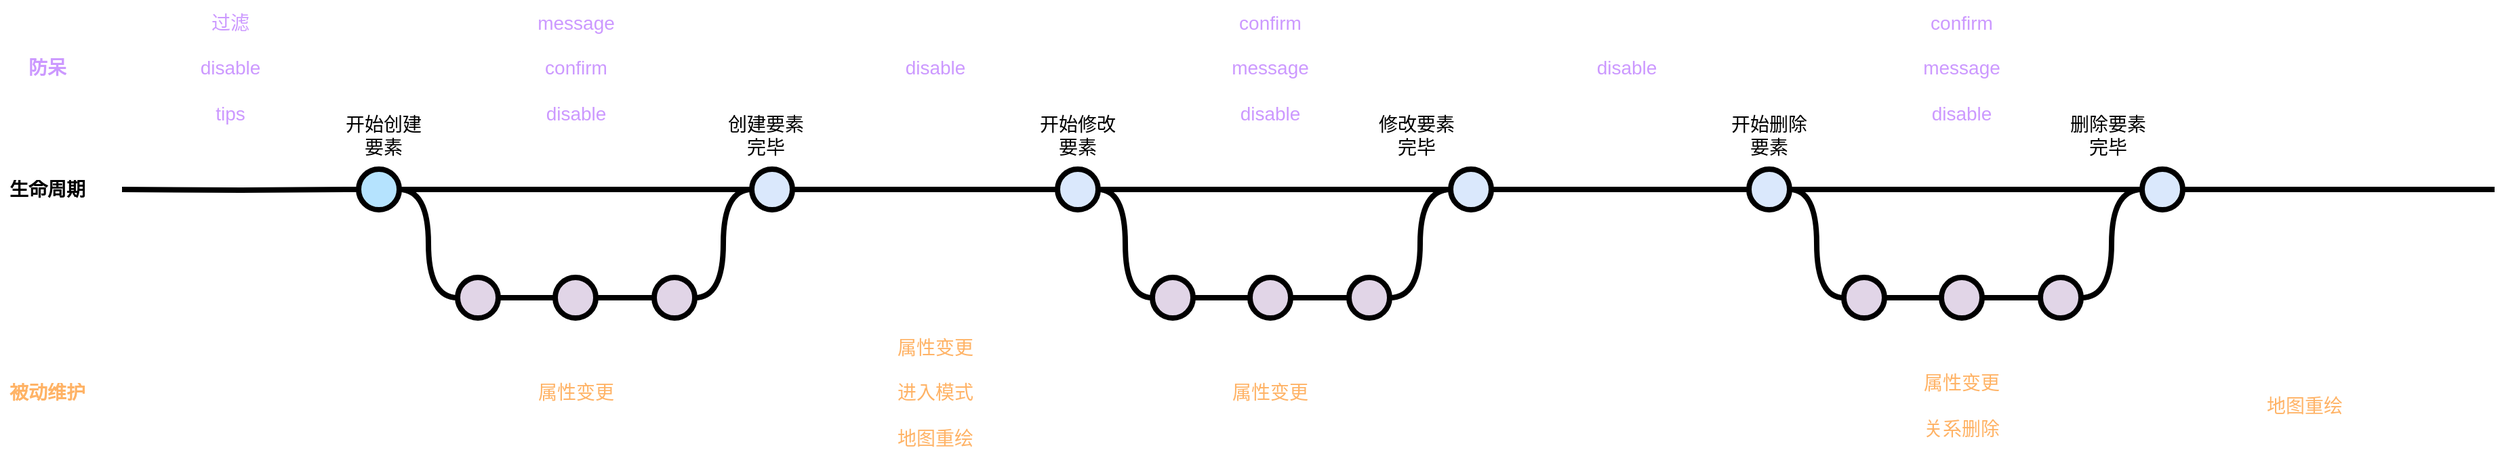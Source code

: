 <mxfile version="24.8.6">
  <diagram id="yPxyJZ8AM_hMuL3Unpa9" name="simple gitflow">
    <mxGraphModel dx="1793" dy="981" grid="1" gridSize="10" guides="1" tooltips="1" connect="1" arrows="1" fold="1" page="1" pageScale="1" pageWidth="1100" pageHeight="850" math="0" shadow="0">
      <root>
        <mxCell id="0" />
        <mxCell id="1" parent="0" />
        <mxCell id="9hBKPDzoitwpIBdzFDQ7-23" value="" style="edgeStyle=orthogonalEdgeStyle;rounded=0;html=1;jettySize=auto;orthogonalLoop=1;plain-blue;endArrow=none;endFill=0;strokeWidth=4;strokeColor=#000000;" parent="1" source="9hBKPDzoitwpIBdzFDQ7-25" target="9hBKPDzoitwpIBdzFDQ7-26" edge="1">
          <mxGeometry x="304.5" y="180" as="geometry" />
        </mxCell>
        <mxCell id="9hBKPDzoitwpIBdzFDQ7-24" style="edgeStyle=orthogonalEdgeStyle;curved=1;rounded=0;html=1;exitX=1;exitY=0.5;exitPerimeter=0;entryX=0;entryY=0.5;entryPerimeter=0;endArrow=none;endFill=0;jettySize=auto;orthogonalLoop=1;strokeWidth=4;fontSize=15;" parent="1" source="9hBKPDzoitwpIBdzFDQ7-25" target="9hBKPDzoitwpIBdzFDQ7-30" edge="1">
          <mxGeometry relative="1" as="geometry" />
        </mxCell>
        <mxCell id="9hBKPDzoitwpIBdzFDQ7-25" value="" style="verticalLabelPosition=bottom;verticalAlign=top;html=1;strokeWidth=4;shape=mxgraph.flowchart.on-page_reference;plain-blue;gradientColor=none;fillColor=#B5E3Fe;strokeColor=#000000;" parent="1" vertex="1">
          <mxGeometry x="274.5" y="165" width="30" height="30" as="geometry" />
        </mxCell>
        <mxCell id="9hBKPDzoitwpIBdzFDQ7-41" value="" style="edgeStyle=orthogonalEdgeStyle;curved=1;rounded=0;orthogonalLoop=1;jettySize=auto;html=1;endArrow=none;endFill=0;strokeWidth=4;fontFamily=Courier New;fontSize=16;" parent="1" source="9hBKPDzoitwpIBdzFDQ7-26" target="9hBKPDzoitwpIBdzFDQ7-40" edge="1">
          <mxGeometry relative="1" as="geometry" />
        </mxCell>
        <mxCell id="9hBKPDzoitwpIBdzFDQ7-26" value="" style="verticalLabelPosition=bottom;verticalAlign=top;html=1;strokeWidth=4;shape=mxgraph.flowchart.on-page_reference;plain-blue;gradientColor=none;strokeColor=#000000;" parent="1" vertex="1">
          <mxGeometry x="564.5" y="165" width="30" height="30" as="geometry" />
        </mxCell>
        <mxCell id="9hBKPDzoitwpIBdzFDQ7-52" value="" style="edgeStyle=orthogonalEdgeStyle;curved=1;rounded=0;orthogonalLoop=1;jettySize=auto;html=1;endArrow=none;endFill=0;strokeWidth=4;fontFamily=Courier New;fontSize=16;entryX=0;entryY=0.5;entryDx=0;entryDy=0;entryPerimeter=0;" parent="1" source="9hBKPDzoitwpIBdzFDQ7-40" target="Zibks7oO6CO59rUKJ-Bq-6" edge="1">
          <mxGeometry relative="1" as="geometry">
            <mxPoint x="936.75" y="260" as="targetPoint" />
          </mxGeometry>
        </mxCell>
        <mxCell id="9hBKPDzoitwpIBdzFDQ7-40" value="" style="verticalLabelPosition=bottom;verticalAlign=top;html=1;strokeWidth=4;shape=mxgraph.flowchart.on-page_reference;plain-blue;gradientColor=none;strokeColor=#000000;" parent="1" vertex="1">
          <mxGeometry x="790" y="165" width="30" height="30" as="geometry" />
        </mxCell>
        <mxCell id="9hBKPDzoitwpIBdzFDQ7-56" value="" style="edgeStyle=orthogonalEdgeStyle;curved=1;rounded=0;orthogonalLoop=1;jettySize=auto;html=1;endArrow=none;endFill=0;strokeWidth=4;fontFamily=Courier New;fontSize=16;exitX=1;exitY=0.5;exitDx=0;exitDy=0;exitPerimeter=0;" parent="1" source="9hBKPDzoitwpIBdzFDQ7-40" target="9hBKPDzoitwpIBdzFDQ7-55" edge="1">
          <mxGeometry relative="1" as="geometry">
            <mxPoint x="1010" y="180" as="sourcePoint" />
          </mxGeometry>
        </mxCell>
        <mxCell id="9hBKPDzoitwpIBdzFDQ7-55" value="" style="verticalLabelPosition=bottom;verticalAlign=top;html=1;strokeWidth=4;shape=mxgraph.flowchart.on-page_reference;plain-blue;gradientColor=none;strokeColor=#000000;" parent="1" vertex="1">
          <mxGeometry x="1080" y="165" width="30" height="30" as="geometry" />
        </mxCell>
        <mxCell id="9hBKPDzoitwpIBdzFDQ7-27" value="" style="edgeStyle=orthogonalEdgeStyle;rounded=0;html=1;jettySize=auto;orthogonalLoop=1;strokeWidth=4;endArrow=none;endFill=0;" parent="1" target="9hBKPDzoitwpIBdzFDQ7-25" edge="1">
          <mxGeometry x="204.5" y="180" as="geometry">
            <mxPoint x="100" y="180" as="sourcePoint" />
          </mxGeometry>
        </mxCell>
        <mxCell id="9hBKPDzoitwpIBdzFDQ7-28" value="生命周期" style="text;html=1;strokeColor=none;fillColor=none;align=center;verticalAlign=middle;whiteSpace=wrap;overflow=hidden;fontSize=14;fontStyle=1;fontFamily=Courier New;" parent="1" vertex="1">
          <mxGeometry x="10" y="170" width="70" height="20" as="geometry" />
        </mxCell>
        <mxCell id="9hBKPDzoitwpIBdzFDQ7-29" style="edgeStyle=orthogonalEdgeStyle;curved=1;rounded=0;html=1;exitX=1;exitY=0.5;exitPerimeter=0;entryX=0;entryY=0.5;entryPerimeter=0;endArrow=none;endFill=0;jettySize=auto;orthogonalLoop=1;strokeWidth=4;fontSize=15;" parent="1" source="9hBKPDzoitwpIBdzFDQ7-30" target="9hBKPDzoitwpIBdzFDQ7-32" edge="1">
          <mxGeometry relative="1" as="geometry" />
        </mxCell>
        <mxCell id="9hBKPDzoitwpIBdzFDQ7-30" value="" style="verticalLabelPosition=bottom;verticalAlign=top;html=1;strokeWidth=4;shape=mxgraph.flowchart.on-page_reference;plain-purple;gradientColor=none;strokeColor=#000000;" parent="1" vertex="1">
          <mxGeometry x="347.5" y="245" width="30" height="30" as="geometry" />
        </mxCell>
        <mxCell id="9hBKPDzoitwpIBdzFDQ7-31" style="edgeStyle=orthogonalEdgeStyle;curved=1;rounded=0;html=1;exitX=1;exitY=0.5;exitPerimeter=0;entryX=0;entryY=0.5;entryPerimeter=0;endArrow=none;endFill=0;jettySize=auto;orthogonalLoop=1;strokeWidth=4;fontSize=15;" parent="1" source="9hBKPDzoitwpIBdzFDQ7-32" target="9hBKPDzoitwpIBdzFDQ7-34" edge="1">
          <mxGeometry relative="1" as="geometry" />
        </mxCell>
        <mxCell id="9hBKPDzoitwpIBdzFDQ7-32" value="" style="verticalLabelPosition=bottom;verticalAlign=top;html=1;strokeWidth=4;shape=mxgraph.flowchart.on-page_reference;plain-purple;gradientColor=none;strokeColor=#000000;" parent="1" vertex="1">
          <mxGeometry x="419.5" y="245" width="30" height="30" as="geometry" />
        </mxCell>
        <mxCell id="9hBKPDzoitwpIBdzFDQ7-33" style="edgeStyle=orthogonalEdgeStyle;curved=1;rounded=0;html=1;exitX=1;exitY=0.5;exitPerimeter=0;entryX=0;entryY=0.5;entryPerimeter=0;endArrow=none;endFill=0;jettySize=auto;orthogonalLoop=1;strokeWidth=4;fontSize=15;" parent="1" source="9hBKPDzoitwpIBdzFDQ7-34" target="9hBKPDzoitwpIBdzFDQ7-26" edge="1">
          <mxGeometry relative="1" as="geometry" />
        </mxCell>
        <mxCell id="9hBKPDzoitwpIBdzFDQ7-34" value="" style="verticalLabelPosition=bottom;verticalAlign=top;html=1;strokeWidth=4;shape=mxgraph.flowchart.on-page_reference;plain-purple;gradientColor=none;strokeColor=#000000;" parent="1" vertex="1">
          <mxGeometry x="492.5" y="245" width="30" height="30" as="geometry" />
        </mxCell>
        <mxCell id="9hBKPDzoitwpIBdzFDQ7-39" value="开始创建要素" style="text;html=1;strokeColor=none;fillColor=none;align=center;verticalAlign=middle;whiteSpace=wrap;overflow=hidden;fontSize=14;" parent="1" vertex="1">
          <mxGeometry x="258.38" y="120" width="70" height="40" as="geometry" />
        </mxCell>
        <mxCell id="9hBKPDzoitwpIBdzFDQ7-54" value="" style="edgeStyle=orthogonalEdgeStyle;curved=1;rounded=0;orthogonalLoop=1;jettySize=auto;html=1;endArrow=none;endFill=0;strokeWidth=4;fontFamily=Courier New;fontSize=16;entryX=0;entryY=0.5;entryDx=0;entryDy=0;entryPerimeter=0;exitX=1;exitY=0.5;exitDx=0;exitDy=0;exitPerimeter=0;" parent="1" source="Zibks7oO6CO59rUKJ-Bq-9" target="9hBKPDzoitwpIBdzFDQ7-55" edge="1">
          <mxGeometry relative="1" as="geometry">
            <mxPoint x="1012.25" y="260" as="targetPoint" />
            <mxPoint x="966.75" y="260" as="sourcePoint" />
          </mxGeometry>
        </mxCell>
        <mxCell id="Zibks7oO6CO59rUKJ-Bq-1" value="创建要素完毕" style="text;html=1;strokeColor=none;fillColor=none;align=center;verticalAlign=middle;whiteSpace=wrap;overflow=hidden;fontSize=14;" vertex="1" parent="1">
          <mxGeometry x="540" y="120" width="70" height="40" as="geometry" />
        </mxCell>
        <mxCell id="Zibks7oO6CO59rUKJ-Bq-3" value="开始修改要素" style="text;html=1;strokeColor=none;fillColor=none;align=center;verticalAlign=middle;whiteSpace=wrap;overflow=hidden;fontSize=14;" vertex="1" parent="1">
          <mxGeometry x="770" y="120" width="70" height="40" as="geometry" />
        </mxCell>
        <mxCell id="Zibks7oO6CO59rUKJ-Bq-4" value="修改要素完毕" style="text;html=1;strokeColor=none;fillColor=none;align=center;verticalAlign=middle;whiteSpace=wrap;overflow=hidden;fontSize=14;" vertex="1" parent="1">
          <mxGeometry x="1020" y="120" width="70" height="40" as="geometry" />
        </mxCell>
        <mxCell id="Zibks7oO6CO59rUKJ-Bq-5" style="edgeStyle=orthogonalEdgeStyle;curved=1;rounded=0;html=1;exitX=1;exitY=0.5;exitPerimeter=0;entryX=0;entryY=0.5;entryPerimeter=0;endArrow=none;endFill=0;jettySize=auto;orthogonalLoop=1;strokeWidth=4;fontSize=15;" edge="1" parent="1" source="Zibks7oO6CO59rUKJ-Bq-6" target="Zibks7oO6CO59rUKJ-Bq-8">
          <mxGeometry relative="1" as="geometry" />
        </mxCell>
        <mxCell id="Zibks7oO6CO59rUKJ-Bq-6" value="" style="verticalLabelPosition=bottom;verticalAlign=top;html=1;strokeWidth=4;shape=mxgraph.flowchart.on-page_reference;plain-purple;gradientColor=none;strokeColor=#000000;" vertex="1" parent="1">
          <mxGeometry x="860" y="245" width="30" height="30" as="geometry" />
        </mxCell>
        <mxCell id="Zibks7oO6CO59rUKJ-Bq-7" style="edgeStyle=orthogonalEdgeStyle;curved=1;rounded=0;html=1;exitX=1;exitY=0.5;exitPerimeter=0;entryX=0;entryY=0.5;entryPerimeter=0;endArrow=none;endFill=0;jettySize=auto;orthogonalLoop=1;strokeWidth=4;fontSize=15;" edge="1" parent="1" source="Zibks7oO6CO59rUKJ-Bq-8" target="Zibks7oO6CO59rUKJ-Bq-9">
          <mxGeometry relative="1" as="geometry" />
        </mxCell>
        <mxCell id="Zibks7oO6CO59rUKJ-Bq-8" value="" style="verticalLabelPosition=bottom;verticalAlign=top;html=1;strokeWidth=4;shape=mxgraph.flowchart.on-page_reference;plain-purple;gradientColor=none;strokeColor=#000000;" vertex="1" parent="1">
          <mxGeometry x="932" y="245" width="30" height="30" as="geometry" />
        </mxCell>
        <mxCell id="Zibks7oO6CO59rUKJ-Bq-9" value="" style="verticalLabelPosition=bottom;verticalAlign=top;html=1;strokeWidth=4;shape=mxgraph.flowchart.on-page_reference;plain-purple;gradientColor=none;strokeColor=#000000;" vertex="1" parent="1">
          <mxGeometry x="1005" y="245" width="30" height="30" as="geometry" />
        </mxCell>
        <mxCell id="Zibks7oO6CO59rUKJ-Bq-10" value="" style="edgeStyle=orthogonalEdgeStyle;curved=1;rounded=0;orthogonalLoop=1;jettySize=auto;html=1;endArrow=none;endFill=0;strokeWidth=4;fontFamily=Courier New;fontSize=16;entryX=0;entryY=0.5;entryDx=0;entryDy=0;entryPerimeter=0;" edge="1" parent="1" source="Zibks7oO6CO59rUKJ-Bq-11" target="Zibks7oO6CO59rUKJ-Bq-18">
          <mxGeometry relative="1" as="geometry">
            <mxPoint x="1446.75" y="260" as="targetPoint" />
          </mxGeometry>
        </mxCell>
        <mxCell id="Zibks7oO6CO59rUKJ-Bq-11" value="" style="verticalLabelPosition=bottom;verticalAlign=top;html=1;strokeWidth=4;shape=mxgraph.flowchart.on-page_reference;plain-blue;gradientColor=none;strokeColor=#000000;" vertex="1" parent="1">
          <mxGeometry x="1300" y="165" width="30" height="30" as="geometry" />
        </mxCell>
        <mxCell id="Zibks7oO6CO59rUKJ-Bq-12" value="" style="edgeStyle=orthogonalEdgeStyle;curved=1;rounded=0;orthogonalLoop=1;jettySize=auto;html=1;endArrow=none;endFill=0;strokeWidth=4;fontFamily=Courier New;fontSize=16;exitX=1;exitY=0.5;exitDx=0;exitDy=0;exitPerimeter=0;" edge="1" parent="1" source="Zibks7oO6CO59rUKJ-Bq-11" target="Zibks7oO6CO59rUKJ-Bq-13">
          <mxGeometry relative="1" as="geometry">
            <mxPoint x="1520" y="180" as="sourcePoint" />
          </mxGeometry>
        </mxCell>
        <mxCell id="Zibks7oO6CO59rUKJ-Bq-13" value="" style="verticalLabelPosition=bottom;verticalAlign=top;html=1;strokeWidth=4;shape=mxgraph.flowchart.on-page_reference;plain-blue;gradientColor=none;strokeColor=#000000;" vertex="1" parent="1">
          <mxGeometry x="1590" y="165" width="30" height="30" as="geometry" />
        </mxCell>
        <mxCell id="Zibks7oO6CO59rUKJ-Bq-14" value="" style="edgeStyle=orthogonalEdgeStyle;curved=1;rounded=0;orthogonalLoop=1;jettySize=auto;html=1;endArrow=none;endFill=0;strokeWidth=4;fontFamily=Courier New;fontSize=16;entryX=0;entryY=0.5;entryDx=0;entryDy=0;entryPerimeter=0;exitX=1;exitY=0.5;exitDx=0;exitDy=0;exitPerimeter=0;" edge="1" parent="1" source="Zibks7oO6CO59rUKJ-Bq-21" target="Zibks7oO6CO59rUKJ-Bq-13">
          <mxGeometry relative="1" as="geometry">
            <mxPoint x="1522.25" y="260" as="targetPoint" />
            <mxPoint x="1476.75" y="260" as="sourcePoint" />
          </mxGeometry>
        </mxCell>
        <mxCell id="Zibks7oO6CO59rUKJ-Bq-15" value="开始删除要素" style="text;html=1;strokeColor=none;fillColor=none;align=center;verticalAlign=middle;whiteSpace=wrap;overflow=hidden;fontSize=14;" vertex="1" parent="1">
          <mxGeometry x="1280" y="120" width="70" height="40" as="geometry" />
        </mxCell>
        <mxCell id="Zibks7oO6CO59rUKJ-Bq-16" value="删除要素完毕" style="text;html=1;strokeColor=none;fillColor=none;align=center;verticalAlign=middle;whiteSpace=wrap;overflow=hidden;fontSize=14;" vertex="1" parent="1">
          <mxGeometry x="1530" y="120" width="70" height="40" as="geometry" />
        </mxCell>
        <mxCell id="Zibks7oO6CO59rUKJ-Bq-17" style="edgeStyle=orthogonalEdgeStyle;curved=1;rounded=0;html=1;exitX=1;exitY=0.5;exitPerimeter=0;entryX=0;entryY=0.5;entryPerimeter=0;endArrow=none;endFill=0;jettySize=auto;orthogonalLoop=1;strokeWidth=4;fontSize=15;" edge="1" parent="1" source="Zibks7oO6CO59rUKJ-Bq-18" target="Zibks7oO6CO59rUKJ-Bq-20">
          <mxGeometry relative="1" as="geometry" />
        </mxCell>
        <mxCell id="Zibks7oO6CO59rUKJ-Bq-18" value="" style="verticalLabelPosition=bottom;verticalAlign=top;html=1;strokeWidth=4;shape=mxgraph.flowchart.on-page_reference;plain-purple;gradientColor=none;strokeColor=#000000;" vertex="1" parent="1">
          <mxGeometry x="1370" y="245" width="30" height="30" as="geometry" />
        </mxCell>
        <mxCell id="Zibks7oO6CO59rUKJ-Bq-19" style="edgeStyle=orthogonalEdgeStyle;curved=1;rounded=0;html=1;exitX=1;exitY=0.5;exitPerimeter=0;entryX=0;entryY=0.5;entryPerimeter=0;endArrow=none;endFill=0;jettySize=auto;orthogonalLoop=1;strokeWidth=4;fontSize=15;" edge="1" parent="1" source="Zibks7oO6CO59rUKJ-Bq-20" target="Zibks7oO6CO59rUKJ-Bq-21">
          <mxGeometry relative="1" as="geometry" />
        </mxCell>
        <mxCell id="Zibks7oO6CO59rUKJ-Bq-20" value="" style="verticalLabelPosition=bottom;verticalAlign=top;html=1;strokeWidth=4;shape=mxgraph.flowchart.on-page_reference;plain-purple;gradientColor=none;strokeColor=#000000;" vertex="1" parent="1">
          <mxGeometry x="1442" y="245" width="30" height="30" as="geometry" />
        </mxCell>
        <mxCell id="Zibks7oO6CO59rUKJ-Bq-21" value="" style="verticalLabelPosition=bottom;verticalAlign=top;html=1;strokeWidth=4;shape=mxgraph.flowchart.on-page_reference;plain-purple;gradientColor=none;strokeColor=#000000;" vertex="1" parent="1">
          <mxGeometry x="1515" y="245" width="30" height="30" as="geometry" />
        </mxCell>
        <mxCell id="Zibks7oO6CO59rUKJ-Bq-22" value="" style="edgeStyle=orthogonalEdgeStyle;curved=1;rounded=0;orthogonalLoop=1;jettySize=auto;html=1;endArrow=none;endFill=0;strokeWidth=4;fontFamily=Courier New;fontSize=16;exitX=1;exitY=0.5;exitDx=0;exitDy=0;exitPerimeter=0;entryX=0;entryY=0.5;entryDx=0;entryDy=0;entryPerimeter=0;" edge="1" parent="1" source="9hBKPDzoitwpIBdzFDQ7-55" target="Zibks7oO6CO59rUKJ-Bq-11">
          <mxGeometry relative="1" as="geometry">
            <mxPoint x="1130" y="230" as="sourcePoint" />
            <mxPoint x="1390" y="230" as="targetPoint" />
          </mxGeometry>
        </mxCell>
        <mxCell id="Zibks7oO6CO59rUKJ-Bq-23" value="" style="edgeStyle=orthogonalEdgeStyle;curved=1;rounded=0;orthogonalLoop=1;jettySize=auto;html=1;endArrow=none;endFill=0;strokeWidth=4;fontFamily=Courier New;fontSize=16;exitX=1;exitY=0.5;exitDx=0;exitDy=0;exitPerimeter=0;" edge="1" parent="1" source="Zibks7oO6CO59rUKJ-Bq-13">
          <mxGeometry relative="1" as="geometry">
            <mxPoint x="1630" y="179.5" as="sourcePoint" />
            <mxPoint x="1850" y="180" as="targetPoint" />
          </mxGeometry>
        </mxCell>
        <mxCell id="Zibks7oO6CO59rUKJ-Bq-24" value="防呆" style="text;html=1;strokeColor=none;fillColor=none;align=center;verticalAlign=middle;whiteSpace=wrap;overflow=hidden;fontSize=14;fontStyle=1;fontFamily=Courier New;fontColor=#CC99FF;" vertex="1" parent="1">
          <mxGeometry x="10" y="80" width="70" height="20" as="geometry" />
        </mxCell>
        <mxCell id="Zibks7oO6CO59rUKJ-Bq-25" value="被动维护" style="text;html=1;strokeColor=none;fillColor=none;align=center;verticalAlign=middle;whiteSpace=wrap;overflow=hidden;fontSize=14;fontStyle=1;fontFamily=Courier New;fontColor=#FFB366;" vertex="1" parent="1">
          <mxGeometry x="10" y="320" width="70" height="20" as="geometry" />
        </mxCell>
        <mxCell id="Zibks7oO6CO59rUKJ-Bq-26" value="&lt;font style=&quot;font-size: 14px;&quot;&gt;过滤&lt;br&gt;&lt;br&gt;disable&lt;/font&gt;&lt;div style=&quot;font-size: 14px;&quot;&gt;&lt;font style=&quot;font-size: 14px;&quot;&gt;&lt;br&gt;&lt;/font&gt;&lt;/div&gt;&lt;div style=&quot;font-size: 14px;&quot;&gt;&lt;font style=&quot;font-size: 14px;&quot;&gt;tips&lt;/font&gt;&lt;/div&gt;" style="text;html=1;align=center;verticalAlign=middle;whiteSpace=wrap;rounded=0;fontColor=#CC99FF;" vertex="1" parent="1">
          <mxGeometry x="150" y="40" width="60" height="100" as="geometry" />
        </mxCell>
        <mxCell id="Zibks7oO6CO59rUKJ-Bq-27" value="&lt;span style=&quot;font-size: 14px;&quot;&gt;message&lt;/span&gt;&lt;div&gt;&lt;span style=&quot;font-size: 14px;&quot;&gt;&lt;br&gt;&lt;/span&gt;&lt;/div&gt;&lt;div&gt;&lt;span style=&quot;font-size: 14px;&quot;&gt;confirm&lt;/span&gt;&lt;/div&gt;&lt;div&gt;&lt;span style=&quot;font-size: 14px;&quot;&gt;&lt;br&gt;&lt;/span&gt;&lt;/div&gt;&lt;div&gt;&lt;span style=&quot;font-size: 14px;&quot;&gt;disable&lt;/span&gt;&lt;/div&gt;" style="text;html=1;align=center;verticalAlign=middle;whiteSpace=wrap;rounded=0;fontColor=#CC99FF;" vertex="1" parent="1">
          <mxGeometry x="404.5" y="40" width="60" height="100" as="geometry" />
        </mxCell>
        <mxCell id="Zibks7oO6CO59rUKJ-Bq-28" value="&lt;span style=&quot;font-size: 14px;&quot;&gt;disable&lt;/span&gt;" style="text;html=1;align=center;verticalAlign=middle;whiteSpace=wrap;rounded=0;fontColor=#CC99FF;" vertex="1" parent="1">
          <mxGeometry x="670" y="40" width="60" height="100" as="geometry" />
        </mxCell>
        <mxCell id="Zibks7oO6CO59rUKJ-Bq-29" value="&lt;span style=&quot;font-size: 14px;&quot;&gt;confirm&lt;/span&gt;&lt;div&gt;&lt;span style=&quot;font-size: 14px;&quot;&gt;&lt;br&gt;&lt;/span&gt;&lt;/div&gt;&lt;div&gt;&lt;span style=&quot;font-size: 14px;&quot;&gt;message&lt;/span&gt;&lt;/div&gt;&lt;div&gt;&lt;span style=&quot;font-size: 14px;&quot;&gt;&lt;br&gt;&lt;/span&gt;&lt;/div&gt;&lt;div&gt;&lt;span style=&quot;font-size: 14px;&quot;&gt;disable&lt;/span&gt;&lt;/div&gt;" style="text;html=1;align=center;verticalAlign=middle;whiteSpace=wrap;rounded=0;fontColor=#CC99FF;" vertex="1" parent="1">
          <mxGeometry x="917" y="40" width="60" height="100" as="geometry" />
        </mxCell>
        <mxCell id="Zibks7oO6CO59rUKJ-Bq-30" value="&lt;span style=&quot;font-size: 14px;&quot;&gt;disable&lt;/span&gt;" style="text;html=1;align=center;verticalAlign=middle;whiteSpace=wrap;rounded=0;fontColor=#CC99FF;" vertex="1" parent="1">
          <mxGeometry x="1180" y="40" width="60" height="100" as="geometry" />
        </mxCell>
        <mxCell id="Zibks7oO6CO59rUKJ-Bq-32" value="&lt;span style=&quot;font-size: 14px;&quot;&gt;confirm&lt;/span&gt;&lt;div&gt;&lt;span style=&quot;font-size: 14px;&quot;&gt;&lt;br&gt;&lt;/span&gt;&lt;/div&gt;&lt;div&gt;&lt;span style=&quot;font-size: 14px;&quot;&gt;message&lt;/span&gt;&lt;/div&gt;&lt;div&gt;&lt;span style=&quot;font-size: 14px;&quot;&gt;&lt;br&gt;&lt;/span&gt;&lt;/div&gt;&lt;div&gt;&lt;span style=&quot;font-size: 14px;&quot;&gt;disable&lt;/span&gt;&lt;/div&gt;" style="text;html=1;align=center;verticalAlign=middle;whiteSpace=wrap;rounded=0;fontColor=#CC99FF;" vertex="1" parent="1">
          <mxGeometry x="1427" y="40" width="60" height="100" as="geometry" />
        </mxCell>
        <mxCell id="Zibks7oO6CO59rUKJ-Bq-33" value="&lt;font color=&quot;#ffb366&quot;&gt;&lt;span style=&quot;font-size: 14px;&quot;&gt;属性变更&lt;/span&gt;&lt;/font&gt;" style="text;html=1;align=center;verticalAlign=middle;whiteSpace=wrap;rounded=0;fontColor=#CC99FF;" vertex="1" parent="1">
          <mxGeometry x="404.5" y="280" width="60" height="100" as="geometry" />
        </mxCell>
        <mxCell id="Zibks7oO6CO59rUKJ-Bq-34" value="&lt;font color=&quot;#ffb366&quot;&gt;&lt;span style=&quot;font-size: 14px;&quot;&gt;属性变更&lt;/span&gt;&lt;/font&gt;&lt;div&gt;&lt;font color=&quot;#ffb366&quot;&gt;&lt;span style=&quot;font-size: 14px;&quot;&gt;&lt;br&gt;&lt;/span&gt;&lt;/font&gt;&lt;/div&gt;&lt;div&gt;&lt;font color=&quot;#ffb366&quot;&gt;&lt;span style=&quot;font-size: 14px;&quot;&gt;进入模式&lt;/span&gt;&lt;/font&gt;&lt;/div&gt;&lt;div&gt;&lt;font color=&quot;#ffb366&quot;&gt;&lt;span style=&quot;font-size: 14px;&quot;&gt;&lt;br&gt;&lt;/span&gt;&lt;/font&gt;&lt;/div&gt;&lt;div&gt;&lt;font color=&quot;#ffb366&quot;&gt;&lt;span style=&quot;font-size: 14px;&quot;&gt;地图重绘&lt;/span&gt;&lt;/font&gt;&lt;/div&gt;" style="text;html=1;align=center;verticalAlign=middle;whiteSpace=wrap;rounded=0;fontColor=#CC99FF;" vertex="1" parent="1">
          <mxGeometry x="670" y="280" width="60" height="100" as="geometry" />
        </mxCell>
        <mxCell id="Zibks7oO6CO59rUKJ-Bq-35" value="&lt;font color=&quot;#ffb366&quot;&gt;&lt;span style=&quot;font-size: 14px;&quot;&gt;属性变更&lt;/span&gt;&lt;/font&gt;" style="text;html=1;align=center;verticalAlign=middle;whiteSpace=wrap;rounded=0;fontColor=#CC99FF;" vertex="1" parent="1">
          <mxGeometry x="917" y="280" width="60" height="100" as="geometry" />
        </mxCell>
        <mxCell id="Zibks7oO6CO59rUKJ-Bq-36" value="&lt;font color=&quot;#ffb366&quot;&gt;&lt;span style=&quot;font-size: 14px;&quot;&gt;属性变更&lt;/span&gt;&lt;/font&gt;&lt;div&gt;&lt;font color=&quot;#ffb366&quot;&gt;&lt;span style=&quot;font-size: 14px;&quot;&gt;&lt;br&gt;&lt;/span&gt;&lt;/font&gt;&lt;/div&gt;&lt;div&gt;&lt;font color=&quot;#ffb366&quot;&gt;&lt;span style=&quot;font-size: 14px;&quot;&gt;关系删除&lt;/span&gt;&lt;/font&gt;&lt;/div&gt;" style="text;html=1;align=center;verticalAlign=middle;whiteSpace=wrap;rounded=0;fontColor=#CC99FF;" vertex="1" parent="1">
          <mxGeometry x="1427" y="290" width="60" height="100" as="geometry" />
        </mxCell>
        <mxCell id="Zibks7oO6CO59rUKJ-Bq-37" value="&lt;font color=&quot;#ffb366&quot;&gt;&lt;span style=&quot;font-size: 14px;&quot;&gt;地图重绘&lt;/span&gt;&lt;/font&gt;" style="text;html=1;align=center;verticalAlign=middle;whiteSpace=wrap;rounded=0;fontColor=#CC99FF;" vertex="1" parent="1">
          <mxGeometry x="1680" y="290" width="60" height="100" as="geometry" />
        </mxCell>
      </root>
    </mxGraphModel>
  </diagram>
</mxfile>
